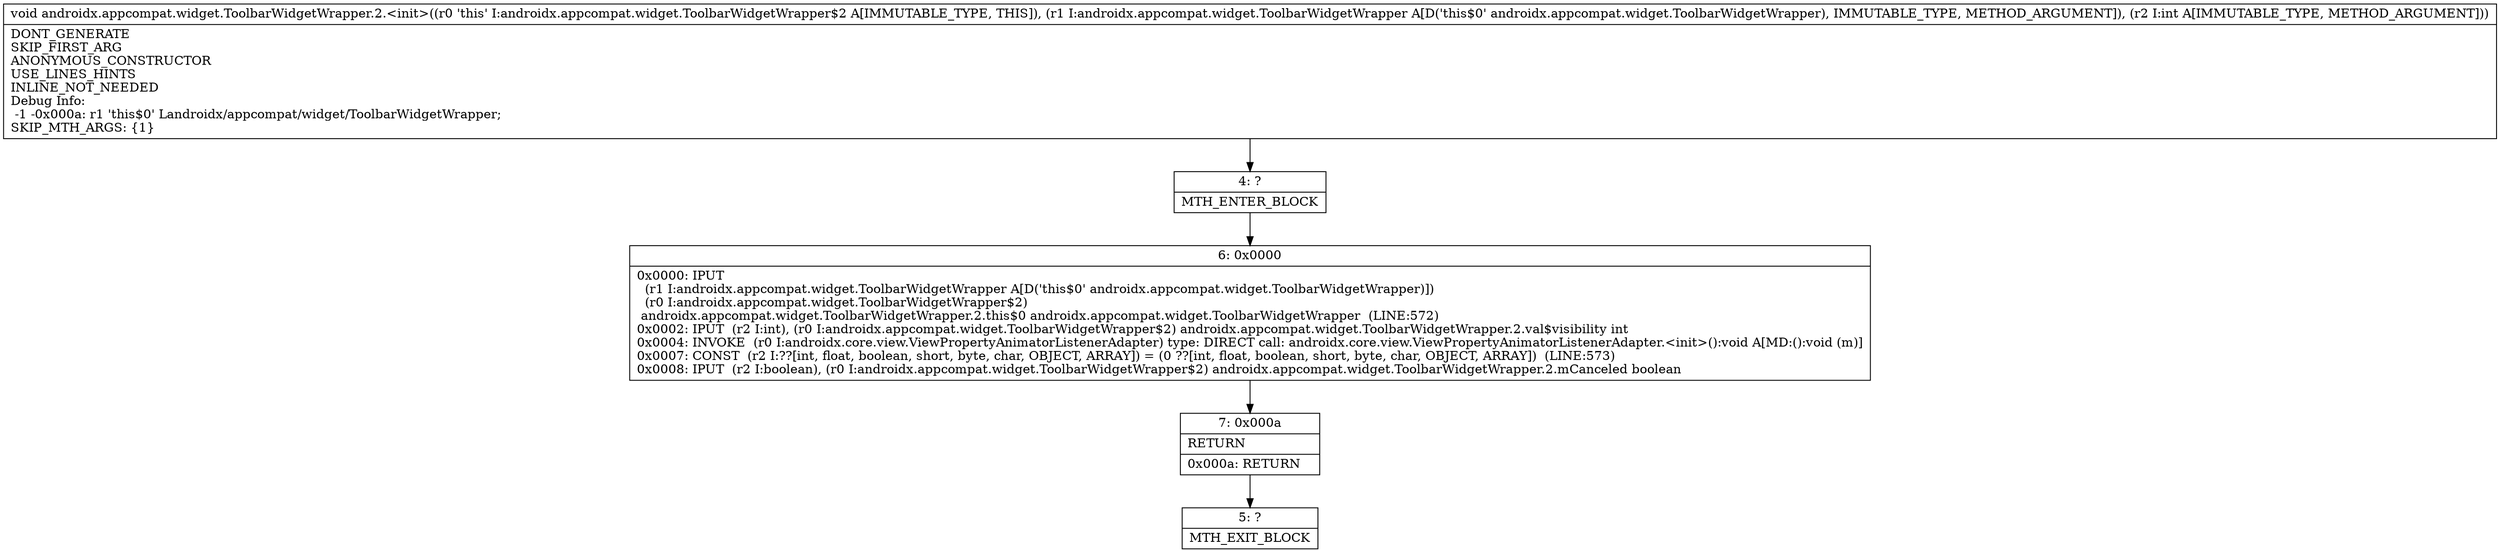 digraph "CFG forandroidx.appcompat.widget.ToolbarWidgetWrapper.2.\<init\>(Landroidx\/appcompat\/widget\/ToolbarWidgetWrapper;I)V" {
Node_4 [shape=record,label="{4\:\ ?|MTH_ENTER_BLOCK\l}"];
Node_6 [shape=record,label="{6\:\ 0x0000|0x0000: IPUT  \l  (r1 I:androidx.appcompat.widget.ToolbarWidgetWrapper A[D('this$0' androidx.appcompat.widget.ToolbarWidgetWrapper)])\l  (r0 I:androidx.appcompat.widget.ToolbarWidgetWrapper$2)\l androidx.appcompat.widget.ToolbarWidgetWrapper.2.this$0 androidx.appcompat.widget.ToolbarWidgetWrapper  (LINE:572)\l0x0002: IPUT  (r2 I:int), (r0 I:androidx.appcompat.widget.ToolbarWidgetWrapper$2) androidx.appcompat.widget.ToolbarWidgetWrapper.2.val$visibility int \l0x0004: INVOKE  (r0 I:androidx.core.view.ViewPropertyAnimatorListenerAdapter) type: DIRECT call: androidx.core.view.ViewPropertyAnimatorListenerAdapter.\<init\>():void A[MD:():void (m)]\l0x0007: CONST  (r2 I:??[int, float, boolean, short, byte, char, OBJECT, ARRAY]) = (0 ??[int, float, boolean, short, byte, char, OBJECT, ARRAY])  (LINE:573)\l0x0008: IPUT  (r2 I:boolean), (r0 I:androidx.appcompat.widget.ToolbarWidgetWrapper$2) androidx.appcompat.widget.ToolbarWidgetWrapper.2.mCanceled boolean \l}"];
Node_7 [shape=record,label="{7\:\ 0x000a|RETURN\l|0x000a: RETURN   \l}"];
Node_5 [shape=record,label="{5\:\ ?|MTH_EXIT_BLOCK\l}"];
MethodNode[shape=record,label="{void androidx.appcompat.widget.ToolbarWidgetWrapper.2.\<init\>((r0 'this' I:androidx.appcompat.widget.ToolbarWidgetWrapper$2 A[IMMUTABLE_TYPE, THIS]), (r1 I:androidx.appcompat.widget.ToolbarWidgetWrapper A[D('this$0' androidx.appcompat.widget.ToolbarWidgetWrapper), IMMUTABLE_TYPE, METHOD_ARGUMENT]), (r2 I:int A[IMMUTABLE_TYPE, METHOD_ARGUMENT]))  | DONT_GENERATE\lSKIP_FIRST_ARG\lANONYMOUS_CONSTRUCTOR\lUSE_LINES_HINTS\lINLINE_NOT_NEEDED\lDebug Info:\l  \-1 \-0x000a: r1 'this$0' Landroidx\/appcompat\/widget\/ToolbarWidgetWrapper;\lSKIP_MTH_ARGS: \{1\}\l}"];
MethodNode -> Node_4;Node_4 -> Node_6;
Node_6 -> Node_7;
Node_7 -> Node_5;
}


